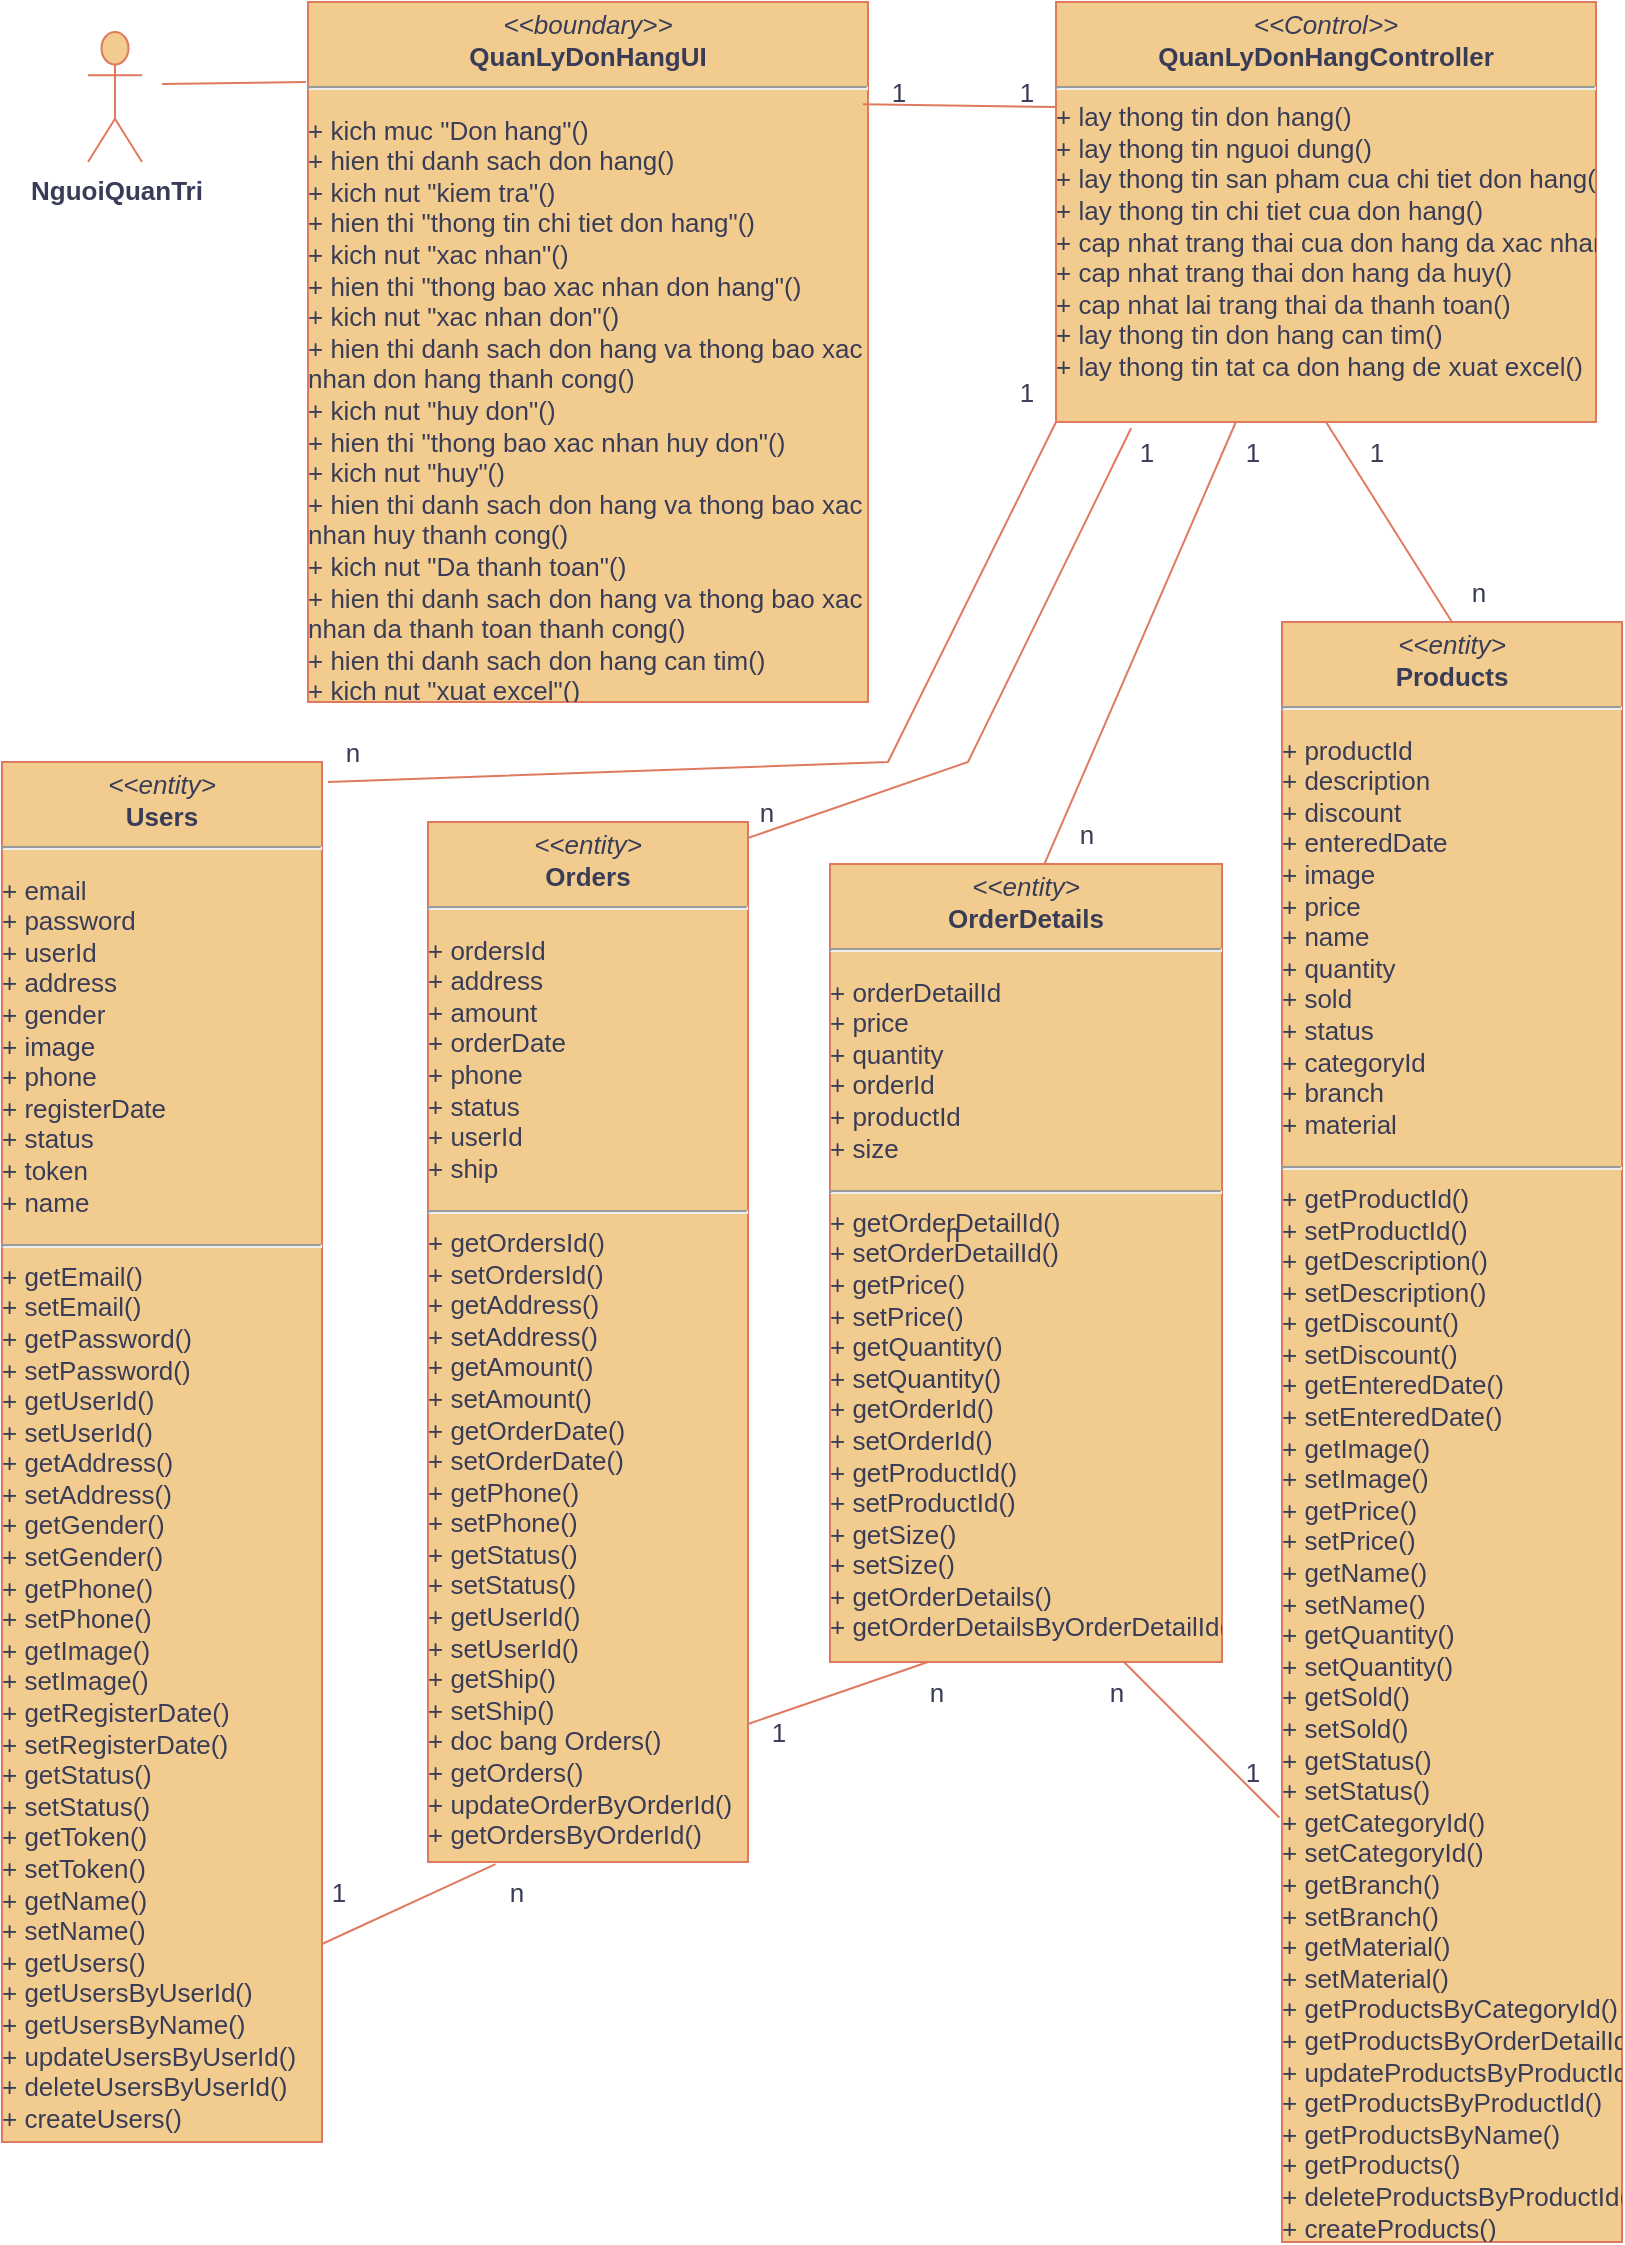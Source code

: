 <mxfile version="27.0.6">
  <diagram name="Trang-1" id="rWq6YghfRqfJSA5CN19g">
    <mxGraphModel grid="0" page="1" gridSize="10" guides="1" tooltips="1" connect="1" arrows="1" fold="1" pageScale="1" pageWidth="1169" pageHeight="1654" math="0" shadow="0">
      <root>
        <mxCell id="0" />
        <mxCell id="1" parent="0" />
        <mxCell id="j9DOkO2j8USRJui50RMz-1" value="&lt;p style=&quot;margin:0px;margin-top:4px;text-align:center;&quot;&gt;&lt;i&gt;&amp;lt;&amp;lt;boundary&amp;gt;&amp;gt;&lt;/i&gt;&lt;br&gt;&lt;b&gt;QuanLyDonHangUI&lt;/b&gt;&lt;/p&gt;&lt;hr&gt;&lt;p dir=&quot;auto&quot;&gt;&lt;span style=&quot;white-space: pre-wrap;&quot;&gt;+ kich muc &quot;Don hang&quot;()&lt;br&gt;+ hien thi danh sach don hang()&lt;br&gt;+ kich nut &quot;kiem tra&quot;()&lt;br&gt;+ hien thi &quot;thong tin chi tiet don hang&quot;()&lt;br&gt;+ kich nut &quot;xac nhan&quot;()&lt;br&gt;+ hien thi &quot;thong bao xac nhan don hang&quot;()&lt;br&gt;+ kich nut &quot;xac nhan don&quot;()&lt;br&gt;+ hien thi danh sach don hang va thong bao xac nhan don hang thanh cong()&lt;br&gt;+ kich nut &quot;huy don&quot;()&lt;br&gt;+ hien thi &quot;thong bao xac nhan huy don&quot;()&lt;br&gt;+ kich nut &quot;huy&quot;()&lt;br&gt;+ hien thi danh sach don hang va thong bao xac nhan huy thanh cong()&lt;br&gt;+ kich nut &quot;Da thanh toan&quot;()&lt;br&gt;+ hien thi danh sach don hang va thong bao xac nhan da thanh toan thanh cong()&lt;br&gt;+ hien thi danh sach don hang can tim()&lt;br&gt;+ kich nut &quot;xuat excel&quot;()&lt;br&gt;+ hien thi danh sach don hang va file xuat excel()&lt;/span&gt;&lt;/p&gt;&lt;p dir=&quot;auto&quot; style=&quot;white-space: pre-wrap;&quot;&gt;&lt;br&gt;&lt;/p&gt;&lt;p dir=&quot;auto&quot; style=&quot;white-space: pre-wrap;&quot;&gt;&lt;br&gt;&lt;/p&gt;&lt;p style=&quot;margin:0px;margin-left:4px;&quot;&gt;&lt;br&gt;&lt;/p&gt;" style="verticalAlign=top;align=left;overflow=fill;fontSize=13;fontFamily=Helvetica;html=1;rounded=0;shadow=0;comic=0;labelBackgroundColor=none;strokeWidth=1;fillColor=#F2CC8F;strokeColor=#E07A5F;fontColor=#393C56;" vertex="1" parent="1">
          <mxGeometry x="291" y="90" width="280" height="350" as="geometry" />
        </mxCell>
        <mxCell id="j9DOkO2j8USRJui50RMz-2" value="&lt;p style=&quot;margin:0px;margin-top:4px;text-align:center;&quot;&gt;&lt;i&gt;&amp;lt;&amp;lt;entity&amp;gt;&lt;/i&gt;&lt;br&gt;&lt;b&gt;Orders&lt;/b&gt;&lt;/p&gt;&lt;hr&gt;&lt;p dir=&quot;auto&quot;&gt;&lt;span style=&quot;white-space: pre-wrap;&quot;&gt;+ ordersId&lt;br&gt;+ address&lt;br&gt;+ amount&lt;br&gt;+ orderDate&lt;br&gt;+ phone&lt;br&gt;+ status&lt;br&gt;+ userId&lt;br&gt;+ ship&lt;/span&gt;&lt;/p&gt;&lt;hr&gt;&lt;div&gt;&lt;div&gt;+ getOrdersId()&lt;/div&gt;&lt;div&gt;+ setOrdersId()&lt;/div&gt;&lt;div&gt;+ getAddress()&lt;/div&gt;&lt;div&gt;+ setAddress()&lt;/div&gt;&lt;div&gt;+ getAmount()&lt;/div&gt;&lt;div&gt;+ setAmount()&lt;/div&gt;&lt;div&gt;+ getOrderDate()&lt;/div&gt;&lt;div&gt;+ setOrderDate()&lt;/div&gt;&lt;div&gt;+ getPhone()&lt;/div&gt;&lt;div&gt;+ setPhone()&lt;/div&gt;&lt;div&gt;+ getStatus()&lt;/div&gt;&lt;div&gt;+ setStatus()&lt;/div&gt;&lt;div&gt;+ getUserId()&lt;/div&gt;&lt;div&gt;+ setUserId()&lt;/div&gt;&lt;div&gt;+ getShip()&lt;/div&gt;&lt;div&gt;+ setShip()&lt;/div&gt;&lt;div&gt;+ doc bang Orders()&lt;/div&gt;&lt;div&gt;+ getOrders()&lt;/div&gt;&lt;div&gt;+ updateOrderByOrderId()&lt;/div&gt;&lt;div&gt;+ getOrdersByOrderId()&lt;/div&gt;&lt;/div&gt;&lt;div&gt;&lt;br&gt;&lt;p dir=&quot;auto&quot; style=&quot;white-space: pre-wrap;&quot;&gt;&lt;br&gt;&lt;/p&gt;&lt;/div&gt;" style="verticalAlign=top;align=left;overflow=fill;fontSize=13;fontFamily=Helvetica;html=1;rounded=0;shadow=0;comic=0;labelBackgroundColor=none;strokeWidth=1;fillColor=#F2CC8F;strokeColor=#E07A5F;fontColor=#393C56;" vertex="1" parent="1">
          <mxGeometry x="351" y="500" width="160" height="520" as="geometry" />
        </mxCell>
        <mxCell id="j9DOkO2j8USRJui50RMz-3" value="&lt;p style=&quot;margin:0px;margin-top:4px;text-align:center;&quot;&gt;&lt;i&gt;&amp;lt;&amp;lt;Control&amp;gt;&amp;gt;&lt;/i&gt;&lt;br&gt;&lt;b&gt;QuanLyDonHang&lt;/b&gt;&lt;b&gt;Controller&lt;/b&gt;&lt;/p&gt;&lt;hr&gt;&lt;div&gt;&lt;div&gt;+ lay thong tin don hang()&lt;/div&gt;&lt;div&gt;+ lay thong tin nguoi dung()&lt;/div&gt;&lt;div&gt;+ lay thong tin san pham cua chi tiet don hang()&lt;/div&gt;&lt;div&gt;+ lay thong tin chi tiet cua don hang()&lt;/div&gt;&lt;div&gt;+ cap nhat trang thai cua don hang da xac nhan()&lt;/div&gt;&lt;div&gt;+ cap nhat trang thai don hang da huy()&lt;/div&gt;&lt;div&gt;+ cap nhat lai trang thai da thanh toan()&lt;/div&gt;&lt;div&gt;+ lay thong tin don hang can tim()&lt;/div&gt;&lt;div&gt;+ lay thong tin tat ca don hang de xuat excel()&lt;/div&gt;&lt;/div&gt;&lt;div&gt;&lt;p dir=&quot;auto&quot; style=&quot;white-space: pre-wrap;&quot;&gt;&lt;br&gt;&lt;/p&gt;&lt;p dir=&quot;auto&quot; style=&quot;white-space: pre-wrap;&quot;&gt;&lt;br&gt;&lt;/p&gt;&lt;/div&gt;" style="verticalAlign=top;align=left;overflow=fill;fontSize=13;fontFamily=Helvetica;html=1;rounded=0;shadow=0;comic=0;labelBackgroundColor=none;strokeWidth=1;fillColor=#F2CC8F;strokeColor=#E07A5F;fontColor=#393C56;" vertex="1" parent="1">
          <mxGeometry x="665" y="90" width="270" height="210" as="geometry" />
        </mxCell>
        <mxCell id="j9DOkO2j8USRJui50RMz-4" value="&lt;b&gt;NguoiQuanTri&lt;/b&gt;" style="shape=umlActor;verticalLabelPosition=bottom;verticalAlign=top;html=1;outlineConnect=0;textShadow=0;labelBorderColor=none;labelBackgroundColor=none;fillColor=#F2CC8F;strokeColor=#E07A5F;fontColor=#393C56;fontSize=13;" vertex="1" parent="1">
          <mxGeometry x="181" y="105" width="27" height="65" as="geometry" />
        </mxCell>
        <mxCell id="j9DOkO2j8USRJui50RMz-5" value="" style="endArrow=none;html=1;rounded=0;labelBackgroundColor=none;fontColor=default;strokeColor=#E07A5F;fontSize=13;" edge="1" parent="1">
          <mxGeometry relative="1" as="geometry">
            <mxPoint x="218" y="131" as="sourcePoint" />
            <mxPoint x="290" y="130" as="targetPoint" />
          </mxGeometry>
        </mxCell>
        <mxCell id="j9DOkO2j8USRJui50RMz-6" value="1" style="text;html=1;align=center;verticalAlign=middle;resizable=0;points=[];autosize=1;strokeColor=none;fillColor=none;labelBackgroundColor=none;fontColor=#393C56;fontSize=13;" vertex="1" parent="1">
          <mxGeometry x="635" y="120" width="30" height="30" as="geometry" />
        </mxCell>
        <mxCell id="j9DOkO2j8USRJui50RMz-7" value="" style="endArrow=none;html=1;rounded=0;labelBackgroundColor=none;fontColor=default;entryX=0.5;entryY=0;entryDx=0;entryDy=0;strokeColor=#E07A5F;fontSize=13;" edge="1" parent="1" target="j9DOkO2j8USRJui50RMz-11">
          <mxGeometry relative="1" as="geometry">
            <mxPoint x="800" y="300" as="sourcePoint" />
            <mxPoint x="795.58" y="410" as="targetPoint" />
          </mxGeometry>
        </mxCell>
        <mxCell id="j9DOkO2j8USRJui50RMz-8" value="" style="endArrow=none;html=1;rounded=0;labelBackgroundColor=none;fontColor=default;exitX=0.333;exitY=1;exitDx=0;exitDy=0;exitPerimeter=0;entryX=0.546;entryY=0.001;entryDx=0;entryDy=0;entryPerimeter=0;strokeColor=#E07A5F;fontSize=13;" edge="1" parent="1" source="j9DOkO2j8USRJui50RMz-3" target="j9DOkO2j8USRJui50RMz-12">
          <mxGeometry relative="1" as="geometry">
            <mxPoint x="735" y="380" as="sourcePoint" />
            <mxPoint x="665" y="510" as="targetPoint" />
          </mxGeometry>
        </mxCell>
        <mxCell id="j9DOkO2j8USRJui50RMz-10" value="&lt;p style=&quot;margin:0px;margin-top:4px;text-align:center;&quot;&gt;&lt;i&gt;&amp;lt;&amp;lt;entity&amp;gt;&lt;/i&gt;&lt;br&gt;&lt;b&gt;Users&lt;/b&gt;&lt;/p&gt;&lt;hr&gt;&lt;p dir=&quot;auto&quot;&gt;&lt;span style=&quot;white-space: pre-wrap;&quot;&gt;+ email&lt;br&gt;+ password&lt;br&gt;+ userId&lt;br&gt;+ address&lt;br&gt;+ gender&lt;br&gt;+ image&lt;br&gt;+ phone&lt;br&gt;+ registerDate&lt;br&gt;+ status&lt;br&gt;+ token&lt;br&gt;+ name&lt;/span&gt;&lt;/p&gt;&lt;hr&gt;&lt;div&gt;&lt;div&gt;+ getEmail()&lt;/div&gt;&lt;div&gt;+ setEmail()&lt;/div&gt;&lt;div&gt;+ getPassword()&lt;/div&gt;&lt;div&gt;+ setPassword()&lt;/div&gt;&lt;div&gt;+ getUserId()&lt;/div&gt;&lt;div&gt;+ setUserId()&lt;/div&gt;&lt;div&gt;+ getAddress()&lt;/div&gt;&lt;div&gt;+ setAddress()&lt;/div&gt;&lt;div&gt;+ getGender()&lt;/div&gt;&lt;div&gt;+ setGender()&lt;/div&gt;&lt;div&gt;+ getPhone()&lt;/div&gt;&lt;div&gt;+ setPhone()&lt;/div&gt;&lt;div&gt;+ getImage()&lt;/div&gt;&lt;div&gt;+ setImage()&lt;/div&gt;&lt;div&gt;+ getRegisterDate()&lt;/div&gt;&lt;div&gt;+ setRegisterDate()&lt;/div&gt;&lt;div&gt;+ getStatus()&lt;/div&gt;&lt;div&gt;+ setStatus()&lt;/div&gt;&lt;div&gt;+ getToken()&lt;/div&gt;&lt;div&gt;+ setToken()&lt;/div&gt;&lt;div&gt;+ getName()&lt;/div&gt;&lt;div&gt;+ setName()&lt;/div&gt;&lt;div&gt;+ getUsers()&lt;/div&gt;&lt;div&gt;+ getUsersByUserId()&lt;/div&gt;&lt;div&gt;+ getUsersByName()&lt;/div&gt;&lt;div&gt;+ updateUsersByUserId()&lt;/div&gt;&lt;div&gt;+ deleteUsersByUserId()&lt;/div&gt;&lt;div&gt;&lt;span style=&quot;background-color: transparent;&quot;&gt;+ createUsers()&lt;/span&gt;&lt;span style=&quot;background-color: transparent; color: light-dark(rgb(0, 0, 0), rgb(255, 255, 255));&quot;&gt;&amp;nbsp;&amp;nbsp;&lt;/span&gt;&lt;/div&gt;&lt;/div&gt;&lt;div&gt;&lt;p dir=&quot;auto&quot; style=&quot;white-space: pre-wrap;&quot;&gt;&lt;br&gt;&lt;/p&gt;&lt;/div&gt;" style="verticalAlign=top;align=left;overflow=fill;fontSize=13;fontFamily=Helvetica;html=1;rounded=0;shadow=0;comic=0;labelBackgroundColor=none;strokeWidth=1;fillColor=#F2CC8F;strokeColor=#E07A5F;fontColor=#393C56;" vertex="1" parent="1">
          <mxGeometry x="138" y="470" width="160" height="690" as="geometry" />
        </mxCell>
        <mxCell id="j9DOkO2j8USRJui50RMz-11" value="&lt;p style=&quot;margin:0px;margin-top:4px;text-align:center;&quot;&gt;&lt;i&gt;&amp;lt;&amp;lt;entity&amp;gt;&lt;/i&gt;&lt;br&gt;&lt;b&gt;Products&lt;/b&gt;&lt;/p&gt;&lt;hr&gt;&lt;p dir=&quot;auto&quot;&gt;&lt;span style=&quot;white-space: pre-wrap;&quot;&gt;+ productId  &lt;br&gt;+ description  &lt;br&gt;+ discount  &lt;br&gt;+ enteredDate  &lt;br&gt;+ image  &lt;br&gt;+ price  &lt;br&gt;+ name  &lt;br&gt;+ quantity  &lt;br&gt;+ sold  &lt;br&gt;+ status  &lt;br&gt;+ categoryId  &lt;br&gt;+ branch  &lt;br&gt;+ material&lt;/span&gt;&amp;nbsp;&amp;nbsp;&lt;/p&gt;&lt;hr&gt;&lt;div&gt;&lt;div&gt;+ getProductId()&amp;nbsp;&amp;nbsp;&lt;/div&gt;&lt;div&gt;+ setProductId()&amp;nbsp;&amp;nbsp;&lt;/div&gt;&lt;div&gt;+ getDescription()&amp;nbsp;&amp;nbsp;&lt;/div&gt;&lt;div&gt;+ setDescription()&amp;nbsp;&amp;nbsp;&lt;/div&gt;&lt;div&gt;+ getDiscount()&amp;nbsp;&amp;nbsp;&lt;/div&gt;&lt;div&gt;+ setDiscount()&amp;nbsp;&amp;nbsp;&lt;/div&gt;&lt;div&gt;+ getEnteredDate()&amp;nbsp;&amp;nbsp;&lt;/div&gt;&lt;div&gt;+ setEnteredDate()&amp;nbsp;&amp;nbsp;&lt;/div&gt;&lt;div&gt;+ getImage()&amp;nbsp;&amp;nbsp;&lt;/div&gt;&lt;div&gt;+ setImage()&amp;nbsp;&amp;nbsp;&lt;/div&gt;&lt;div&gt;+ getPrice()&amp;nbsp;&amp;nbsp;&lt;/div&gt;&lt;div&gt;+ setPrice()&amp;nbsp;&amp;nbsp;&lt;/div&gt;&lt;div&gt;+ getName()&amp;nbsp;&amp;nbsp;&lt;/div&gt;&lt;div&gt;+ setName()&amp;nbsp;&amp;nbsp;&lt;/div&gt;&lt;div&gt;+ getQuantity()&amp;nbsp;&amp;nbsp;&lt;/div&gt;&lt;div&gt;+ setQuantity()&amp;nbsp;&amp;nbsp;&lt;/div&gt;&lt;div&gt;+ getSold()&amp;nbsp;&amp;nbsp;&lt;/div&gt;&lt;div&gt;+ setSold()&amp;nbsp;&amp;nbsp;&lt;/div&gt;&lt;div&gt;+ getStatus()&amp;nbsp;&amp;nbsp;&lt;/div&gt;&lt;div&gt;+ setStatus()&amp;nbsp;&amp;nbsp;&lt;/div&gt;&lt;div&gt;+ getCategoryId()&amp;nbsp;&amp;nbsp;&lt;/div&gt;&lt;div&gt;+ setCategoryId()&amp;nbsp;&amp;nbsp;&lt;/div&gt;&lt;div&gt;+ getBranch()&amp;nbsp;&amp;nbsp;&lt;/div&gt;&lt;div&gt;+ setBranch()&amp;nbsp;&amp;nbsp;&lt;/div&gt;&lt;div&gt;+ getMaterial()&amp;nbsp;&amp;nbsp;&lt;/div&gt;&lt;div&gt;+ setMaterial()&amp;nbsp;&amp;nbsp;&lt;/div&gt;&lt;div&gt;+ getProductsByCategoryId()&amp;nbsp;&amp;nbsp;&lt;/div&gt;&lt;div&gt;+ getProductsByOrderDetailId()&amp;nbsp;&amp;nbsp;&lt;/div&gt;&lt;div&gt;+ updateProductsByProductId()&amp;nbsp;&amp;nbsp;&lt;/div&gt;&lt;div&gt;+ getProductsByProductId()&amp;nbsp;&amp;nbsp;&lt;/div&gt;&lt;div&gt;+ getProductsByName()&amp;nbsp;&amp;nbsp;&lt;/div&gt;&lt;div&gt;+ getProducts()&amp;nbsp;&amp;nbsp;&lt;/div&gt;&lt;div&gt;+ deleteProductsByProductId()&amp;nbsp;&amp;nbsp;&lt;/div&gt;&lt;div&gt;+ createProducts()&amp;nbsp;&amp;nbsp;&lt;/div&gt;&lt;/div&gt;&lt;div&gt;&lt;br&gt;&lt;/div&gt;&lt;div&gt;&lt;br&gt;&lt;p dir=&quot;auto&quot; style=&quot;white-space: pre-wrap;&quot;&gt;&lt;br&gt;&lt;/p&gt;&lt;/div&gt;" style="verticalAlign=top;align=left;overflow=fill;fontSize=13;fontFamily=Helvetica;html=1;rounded=0;shadow=0;comic=0;labelBackgroundColor=none;strokeWidth=1;fillColor=#F2CC8F;strokeColor=#E07A5F;fontColor=#393C56;" vertex="1" parent="1">
          <mxGeometry x="778" y="400" width="170" height="810" as="geometry" />
        </mxCell>
        <mxCell id="j9DOkO2j8USRJui50RMz-12" value="&lt;p style=&quot;margin:0px;margin-top:4px;text-align:center;&quot;&gt;&lt;i&gt;&amp;lt;&amp;lt;entity&amp;gt;&lt;/i&gt;&lt;br&gt;&lt;b&gt;OrderDetails&lt;/b&gt;&lt;/p&gt;&lt;hr&gt;&lt;p dir=&quot;auto&quot;&gt;&lt;span style=&quot;white-space: pre-wrap;&quot;&gt;+ orderDetailId&lt;br&gt;+ price&lt;br&gt;+ quantity&lt;br&gt;+ orderId&lt;br&gt;+ productId&lt;br&gt;+ size&lt;/span&gt;&lt;/p&gt;&lt;hr&gt;&lt;div&gt;&lt;div&gt;+ getOrderDetailId()&lt;/div&gt;&lt;div&gt;+ setOrderDetailId()&lt;/div&gt;&lt;div&gt;+ getPrice()&lt;/div&gt;&lt;div&gt;+ setPrice()&lt;/div&gt;&lt;div&gt;+ getQuantity()&lt;/div&gt;&lt;div&gt;+ setQuantity()&lt;/div&gt;&lt;div&gt;+ getOrderId()&lt;/div&gt;&lt;div&gt;+ setOrderId()&lt;/div&gt;&lt;div&gt;+ getProductId()&lt;/div&gt;&lt;div&gt;+ setProductId()&lt;/div&gt;&lt;div&gt;+ getSize()&lt;/div&gt;&lt;div&gt;+ setSize()&lt;/div&gt;&lt;div&gt;+ getOrderDetails()&lt;/div&gt;&lt;div&gt;+ getOrderDetailsByOrderDetailId()&lt;/div&gt;&lt;/div&gt;&lt;div&gt;&lt;br&gt;&lt;/div&gt;&lt;div&gt;&lt;br&gt;&lt;p dir=&quot;auto&quot; style=&quot;white-space: pre-wrap;&quot;&gt;&lt;br&gt;&lt;/p&gt;&lt;/div&gt;" style="verticalAlign=top;align=left;overflow=fill;fontSize=13;fontFamily=Helvetica;html=1;rounded=0;shadow=0;comic=0;labelBackgroundColor=none;strokeWidth=1;fillColor=#F2CC8F;strokeColor=#E07A5F;fontColor=#393C56;" vertex="1" parent="1">
          <mxGeometry x="552" y="521" width="196" height="399" as="geometry" />
        </mxCell>
        <mxCell id="j9DOkO2j8USRJui50RMz-13" value="1" style="text;html=1;align=center;verticalAlign=middle;resizable=0;points=[];autosize=1;strokeColor=none;fillColor=none;labelBackgroundColor=none;fontColor=#393C56;fontSize=13;" vertex="1" parent="1">
          <mxGeometry x="511" y="940" width="30" height="30" as="geometry" />
        </mxCell>
        <mxCell id="j9DOkO2j8USRJui50RMz-14" value="1" style="text;html=1;align=center;verticalAlign=middle;resizable=0;points=[];autosize=1;strokeColor=none;fillColor=none;labelBackgroundColor=none;fontColor=#393C56;fontSize=13;" vertex="1" parent="1">
          <mxGeometry x="291" y="1020" width="30" height="30" as="geometry" />
        </mxCell>
        <mxCell id="j9DOkO2j8USRJui50RMz-15" value="1" style="text;html=1;align=center;verticalAlign=middle;resizable=0;points=[];autosize=1;strokeColor=none;fillColor=none;labelBackgroundColor=none;fontColor=#393C56;fontSize=13;" vertex="1" parent="1">
          <mxGeometry x="810" y="300" width="30" height="30" as="geometry" />
        </mxCell>
        <mxCell id="j9DOkO2j8USRJui50RMz-16" value="1" style="text;html=1;align=center;verticalAlign=middle;resizable=0;points=[];autosize=1;strokeColor=none;fillColor=none;labelBackgroundColor=none;fontColor=#393C56;fontSize=13;" vertex="1" parent="1">
          <mxGeometry x="635" y="270" width="30" height="30" as="geometry" />
        </mxCell>
        <mxCell id="j9DOkO2j8USRJui50RMz-17" value="1" style="text;html=1;align=center;verticalAlign=middle;resizable=0;points=[];autosize=1;strokeColor=none;fillColor=none;labelBackgroundColor=none;fontColor=#393C56;fontSize=13;" vertex="1" parent="1">
          <mxGeometry x="695" y="300" width="30" height="30" as="geometry" />
        </mxCell>
        <mxCell id="j9DOkO2j8USRJui50RMz-18" value="1" style="text;html=1;align=center;verticalAlign=middle;resizable=0;points=[];autosize=1;strokeColor=none;fillColor=none;labelBackgroundColor=none;fontColor=#393C56;fontSize=13;" vertex="1" parent="1">
          <mxGeometry x="748" y="300" width="30" height="30" as="geometry" />
        </mxCell>
        <mxCell id="j9DOkO2j8USRJui50RMz-20" value="n" style="text;html=1;align=center;verticalAlign=middle;resizable=0;points=[];autosize=1;strokeColor=none;fillColor=none;labelBackgroundColor=none;fontColor=#393C56;fontSize=13;" vertex="1" parent="1">
          <mxGeometry x="298" y="450" width="30" height="30" as="geometry" />
        </mxCell>
        <mxCell id="j9DOkO2j8USRJui50RMz-21" value="n" style="text;html=1;align=center;verticalAlign=middle;resizable=0;points=[];autosize=1;strokeColor=none;fillColor=none;labelBackgroundColor=none;fontColor=#393C56;fontSize=13;" vertex="1" parent="1">
          <mxGeometry x="861" y="370" width="30" height="30" as="geometry" />
        </mxCell>
        <mxCell id="j9DOkO2j8USRJui50RMz-22" value="" style="endArrow=none;html=1;rounded=0;labelBackgroundColor=none;fontColor=default;exitX=0.991;exitY=0.146;exitDx=0;exitDy=0;exitPerimeter=0;strokeColor=#E07A5F;fontSize=13;entryX=0;entryY=0.25;entryDx=0;entryDy=0;" edge="1" parent="1" source="j9DOkO2j8USRJui50RMz-1" target="j9DOkO2j8USRJui50RMz-3">
          <mxGeometry relative="1" as="geometry">
            <mxPoint x="598" y="131" as="sourcePoint" />
            <mxPoint x="661" y="130" as="targetPoint" />
          </mxGeometry>
        </mxCell>
        <mxCell id="j9DOkO2j8USRJui50RMz-23" value="1" style="text;html=1;align=center;verticalAlign=middle;resizable=0;points=[];autosize=1;strokeColor=none;fillColor=none;labelBackgroundColor=none;fontColor=#393C56;fontSize=13;" vertex="1" parent="1">
          <mxGeometry x="571" y="120" width="30" height="30" as="geometry" />
        </mxCell>
        <mxCell id="j9DOkO2j8USRJui50RMz-27" value="" style="endArrow=none;html=1;rounded=0;labelBackgroundColor=none;fontColor=default;entryX=-0.008;entryY=0.738;entryDx=0;entryDy=0;entryPerimeter=0;strokeColor=#E07A5F;fontSize=13;exitX=0.75;exitY=1;exitDx=0;exitDy=0;" edge="1" parent="1" source="j9DOkO2j8USRJui50RMz-12" target="j9DOkO2j8USRJui50RMz-11">
          <mxGeometry relative="1" as="geometry">
            <mxPoint x="720" y="1140" as="sourcePoint" />
            <mxPoint x="761.7" y="960" as="targetPoint" />
          </mxGeometry>
        </mxCell>
        <mxCell id="j9DOkO2j8USRJui50RMz-28" value="" style="endArrow=none;html=1;rounded=0;labelBackgroundColor=none;fontColor=default;strokeColor=#E07A5F;fontSize=13;entryX=0.25;entryY=1;entryDx=0;entryDy=0;" edge="1" parent="1" target="j9DOkO2j8USRJui50RMz-12">
          <mxGeometry relative="1" as="geometry">
            <mxPoint x="511" y="951" as="sourcePoint" />
            <mxPoint x="580" y="1100" as="targetPoint" />
          </mxGeometry>
        </mxCell>
        <mxCell id="j9DOkO2j8USRJui50RMz-29" value="" style="endArrow=none;html=1;rounded=0;labelBackgroundColor=none;fontColor=default;strokeColor=#E07A5F;fontSize=13;entryX=0.211;entryY=1.002;entryDx=0;entryDy=0;entryPerimeter=0;" edge="1" parent="1" target="j9DOkO2j8USRJui50RMz-2">
          <mxGeometry relative="1" as="geometry">
            <mxPoint x="298" y="1061" as="sourcePoint" />
            <mxPoint x="350" y="1120" as="targetPoint" />
          </mxGeometry>
        </mxCell>
        <mxCell id="j9DOkO2j8USRJui50RMz-30" value="n" style="text;html=1;align=center;verticalAlign=middle;resizable=0;points=[];autosize=1;strokeColor=none;fillColor=none;labelBackgroundColor=none;fontColor=#393C56;fontSize=13;" vertex="1" parent="1">
          <mxGeometry x="380" y="1020" width="30" height="30" as="geometry" />
        </mxCell>
        <mxCell id="j9DOkO2j8USRJui50RMz-31" value="n" style="text;html=1;align=center;verticalAlign=middle;resizable=0;points=[];autosize=1;strokeColor=none;fillColor=none;labelBackgroundColor=none;fontColor=#393C56;fontSize=13;" vertex="1" parent="1">
          <mxGeometry x="598" y="690" width="30" height="30" as="geometry" />
        </mxCell>
        <mxCell id="j9DOkO2j8USRJui50RMz-32" value="n" style="text;html=1;align=center;verticalAlign=middle;resizable=0;points=[];autosize=1;strokeColor=none;fillColor=none;labelBackgroundColor=none;fontColor=#393C56;fontSize=13;" vertex="1" parent="1">
          <mxGeometry x="590" y="920" width="30" height="30" as="geometry" />
        </mxCell>
        <mxCell id="j9DOkO2j8USRJui50RMz-33" value="1" style="text;html=1;align=center;verticalAlign=middle;resizable=0;points=[];autosize=1;strokeColor=none;fillColor=none;labelBackgroundColor=none;fontColor=#393C56;fontSize=13;" vertex="1" parent="1">
          <mxGeometry x="748" y="960" width="30" height="30" as="geometry" />
        </mxCell>
        <mxCell id="j9DOkO2j8USRJui50RMz-36" value="n" style="text;html=1;align=center;verticalAlign=middle;resizable=0;points=[];autosize=1;strokeColor=none;fillColor=none;labelBackgroundColor=none;fontColor=#393C56;fontSize=13;" vertex="1" parent="1">
          <mxGeometry x="665" y="491" width="30" height="30" as="geometry" />
        </mxCell>
        <mxCell id="j9DOkO2j8USRJui50RMz-37" value="" style="endArrow=none;html=1;rounded=0;labelBackgroundColor=none;fontColor=default;exitX=0.139;exitY=1.015;exitDx=0;exitDy=0;exitPerimeter=0;strokeColor=#E07A5F;fontSize=13;" edge="1" parent="1" source="j9DOkO2j8USRJui50RMz-3">
          <mxGeometry relative="1" as="geometry">
            <mxPoint x="696" y="290" as="sourcePoint" />
            <mxPoint x="511" y="508" as="targetPoint" />
            <Array as="points">
              <mxPoint x="621" y="470" />
            </Array>
          </mxGeometry>
        </mxCell>
        <mxCell id="j9DOkO2j8USRJui50RMz-38" value="n" style="text;html=1;align=center;verticalAlign=middle;resizable=0;points=[];autosize=1;strokeColor=none;fillColor=none;labelBackgroundColor=none;fontColor=#393C56;fontSize=13;" vertex="1" parent="1">
          <mxGeometry x="505" y="480" width="30" height="30" as="geometry" />
        </mxCell>
        <mxCell id="j9DOkO2j8USRJui50RMz-39" value="" style="endArrow=none;html=1;rounded=0;labelBackgroundColor=none;fontColor=default;exitX=0;exitY=1;exitDx=0;exitDy=0;strokeColor=#E07A5F;fontSize=13;" edge="1" parent="1" source="j9DOkO2j8USRJui50RMz-3">
          <mxGeometry relative="1" as="geometry">
            <mxPoint x="661" y="290" as="sourcePoint" />
            <mxPoint x="301" y="480" as="targetPoint" />
            <Array as="points">
              <mxPoint x="581" y="470" />
            </Array>
          </mxGeometry>
        </mxCell>
        <mxCell id="j9DOkO2j8USRJui50RMz-40" value="n" style="text;html=1;align=center;verticalAlign=middle;resizable=0;points=[];autosize=1;strokeColor=none;fillColor=none;labelBackgroundColor=none;fontColor=#393C56;fontSize=13;" vertex="1" parent="1">
          <mxGeometry x="680" y="920" width="30" height="30" as="geometry" />
        </mxCell>
      </root>
    </mxGraphModel>
  </diagram>
</mxfile>
